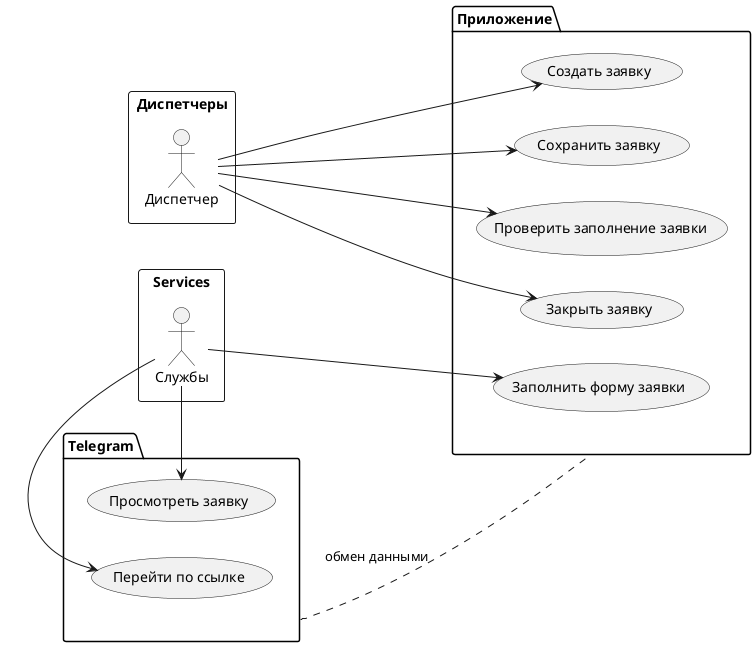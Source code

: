 @startuml
left to right direction
rectangle Диспетчеры {
    actor Диспетчер as dispatcher
}

rectangle Services {
    actor Службы as services
}
package Приложение {
   usecase "Создать заявку" as toCreateTicket
   usecase "Сохранить заявку" as toSaveTicket
   usecase "Проверить заполнение заявки" as toControlTicket
   usecase "Закрыть заявку" as toCloseTicket
   usecase "Заполнить форму заявки" as toWriteForm
}

package Telegram {
  usecase "Просмотреть заявку" as toSeeTicket
  usecase "Перейти по ссылке" as toGoLink
}

dispatcher -> toCreateTicket
dispatcher --> toSaveTicket

 
Telegram .- Приложение: обмен данными

services --> toGoLink
toSeeTicket <-- services
services --> toWriteForm
 

dispatcher --> toCloseTicket
dispatcher --> toControlTicket

@enduml